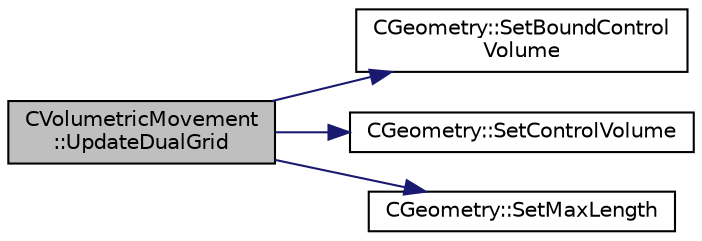 digraph "CVolumetricMovement::UpdateDualGrid"
{
 // LATEX_PDF_SIZE
  edge [fontname="Helvetica",fontsize="10",labelfontname="Helvetica",labelfontsize="10"];
  node [fontname="Helvetica",fontsize="10",shape=record];
  rankdir="LR";
  Node1 [label="CVolumetricMovement\l::UpdateDualGrid",height=0.2,width=0.4,color="black", fillcolor="grey75", style="filled", fontcolor="black",tooltip="Update the dual grid after the grid movement (edges and control volumes)."];
  Node1 -> Node2 [color="midnightblue",fontsize="10",style="solid",fontname="Helvetica"];
  Node2 [label="CGeometry::SetBoundControl\lVolume",height=0.2,width=0.4,color="black", fillcolor="white", style="filled",URL="$classCGeometry.html#a0b41f8d5d800f92ceb6ade66cc2a158c",tooltip="A virtual member."];
  Node1 -> Node3 [color="midnightblue",fontsize="10",style="solid",fontname="Helvetica"];
  Node3 [label="CGeometry::SetControlVolume",height=0.2,width=0.4,color="black", fillcolor="white", style="filled",URL="$classCGeometry.html#ab6583796f03a4cc6c3db6d7874d7b36f",tooltip="Sets control volume."];
  Node1 -> Node4 [color="midnightblue",fontsize="10",style="solid",fontname="Helvetica"];
  Node4 [label="CGeometry::SetMaxLength",height=0.2,width=0.4,color="black", fillcolor="white", style="filled",URL="$classCGeometry.html#a4e68700218f3d58806c0827c64e63599",tooltip="Set max length."];
}
